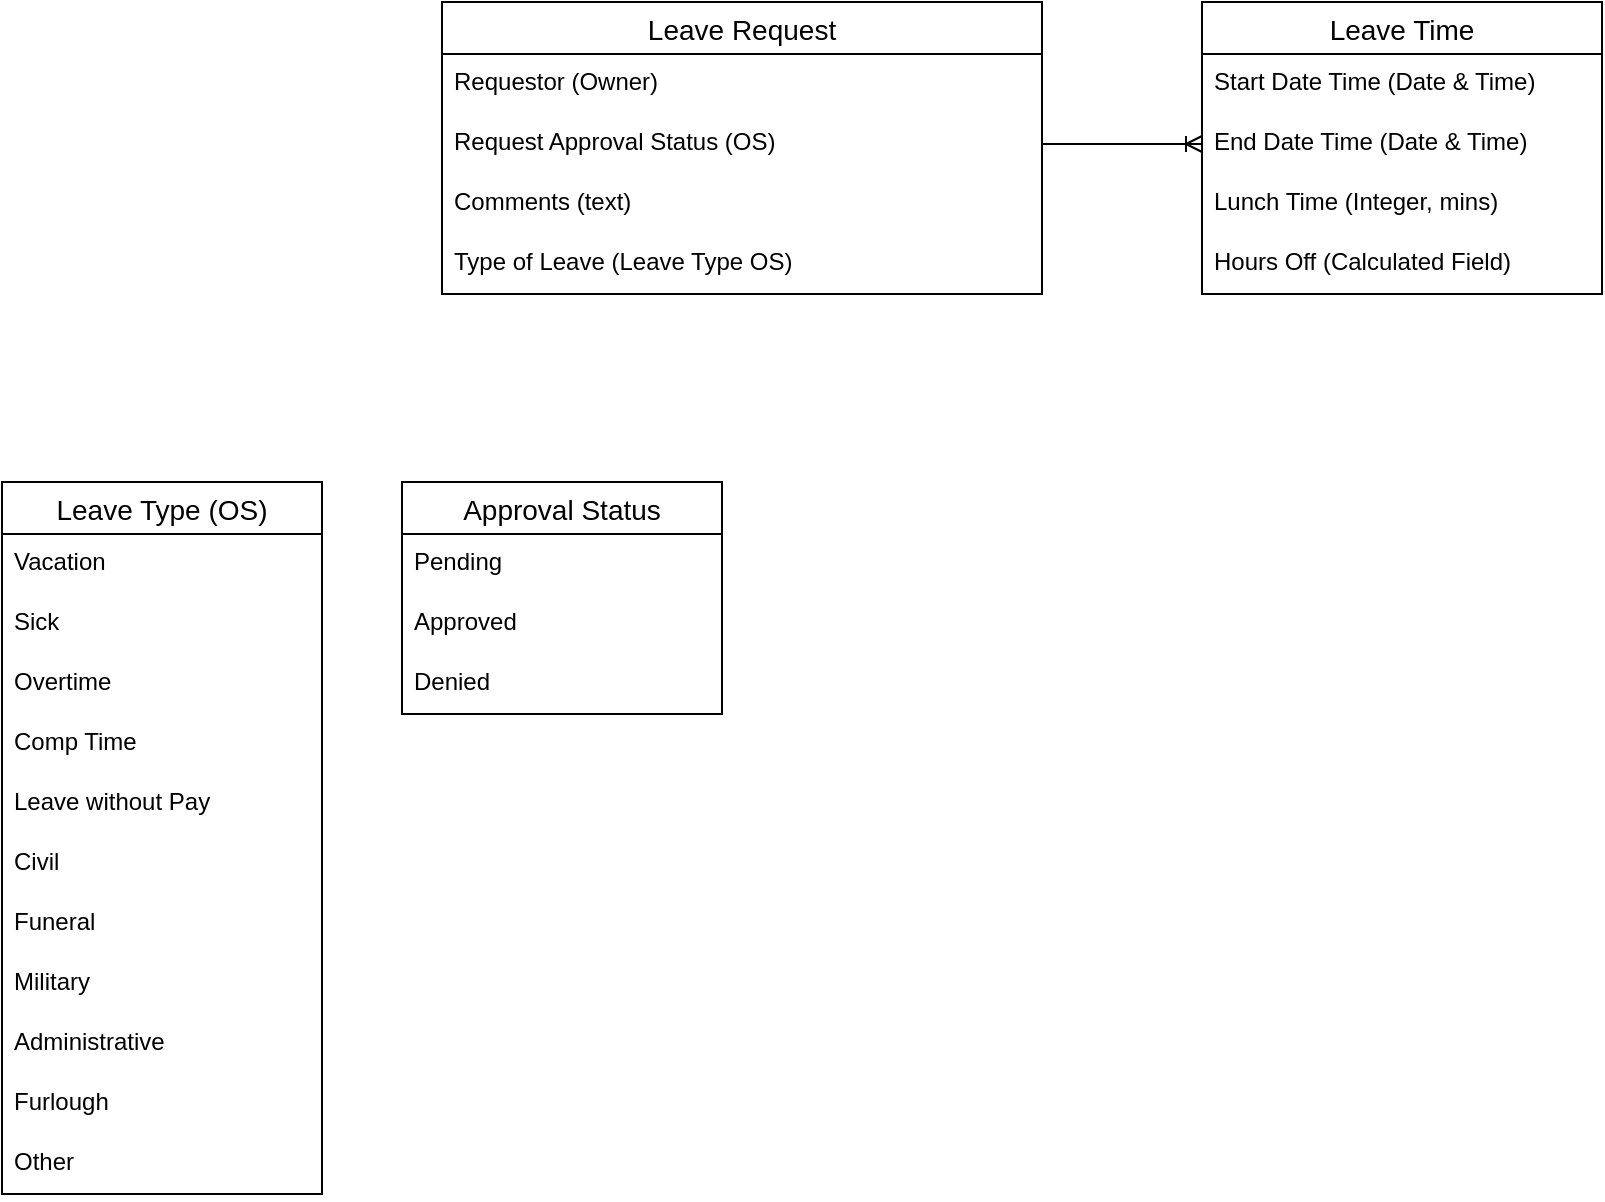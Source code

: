 <mxfile version="13.5.7" type="device"><diagram id="iA5lawZ65dwMmS6cqKl4" name="Page-1"><mxGraphModel dx="835" dy="596" grid="1" gridSize="10" guides="1" tooltips="1" connect="1" arrows="1" fold="1" page="1" pageScale="1" pageWidth="850" pageHeight="1100" math="0" shadow="0"><root><mxCell id="0"/><mxCell id="1" parent="0"/><mxCell id="TBTfH3ymocAchj6Qkf4I-1" value="Leave Type (OS)" style="swimlane;fontStyle=0;childLayout=stackLayout;horizontal=1;startSize=26;horizontalStack=0;resizeParent=1;resizeParentMax=0;resizeLast=0;collapsible=1;marginBottom=0;align=center;fontSize=14;" vertex="1" parent="1"><mxGeometry x="40" y="260" width="160" height="356" as="geometry"/></mxCell><mxCell id="TBTfH3ymocAchj6Qkf4I-2" value="Vacation" style="text;strokeColor=none;fillColor=none;spacingLeft=4;spacingRight=4;overflow=hidden;rotatable=0;points=[[0,0.5],[1,0.5]];portConstraint=eastwest;fontSize=12;" vertex="1" parent="TBTfH3ymocAchj6Qkf4I-1"><mxGeometry y="26" width="160" height="30" as="geometry"/></mxCell><mxCell id="TBTfH3ymocAchj6Qkf4I-3" value="Sick&#10;" style="text;strokeColor=none;fillColor=none;spacingLeft=4;spacingRight=4;overflow=hidden;rotatable=0;points=[[0,0.5],[1,0.5]];portConstraint=eastwest;fontSize=12;" vertex="1" parent="TBTfH3ymocAchj6Qkf4I-1"><mxGeometry y="56" width="160" height="30" as="geometry"/></mxCell><mxCell id="TBTfH3ymocAchj6Qkf4I-4" value="Overtime" style="text;strokeColor=none;fillColor=none;spacingLeft=4;spacingRight=4;overflow=hidden;rotatable=0;points=[[0,0.5],[1,0.5]];portConstraint=eastwest;fontSize=12;" vertex="1" parent="TBTfH3ymocAchj6Qkf4I-1"><mxGeometry y="86" width="160" height="30" as="geometry"/></mxCell><mxCell id="TBTfH3ymocAchj6Qkf4I-6" value="Comp Time" style="text;strokeColor=none;fillColor=none;spacingLeft=4;spacingRight=4;overflow=hidden;rotatable=0;points=[[0,0.5],[1,0.5]];portConstraint=eastwest;fontSize=12;" vertex="1" parent="TBTfH3ymocAchj6Qkf4I-1"><mxGeometry y="116" width="160" height="30" as="geometry"/></mxCell><mxCell id="TBTfH3ymocAchj6Qkf4I-7" value="Leave without Pay" style="text;strokeColor=none;fillColor=none;spacingLeft=4;spacingRight=4;overflow=hidden;rotatable=0;points=[[0,0.5],[1,0.5]];portConstraint=eastwest;fontSize=12;" vertex="1" parent="TBTfH3ymocAchj6Qkf4I-1"><mxGeometry y="146" width="160" height="30" as="geometry"/></mxCell><mxCell id="TBTfH3ymocAchj6Qkf4I-8" value="Civil" style="text;strokeColor=none;fillColor=none;spacingLeft=4;spacingRight=4;overflow=hidden;rotatable=0;points=[[0,0.5],[1,0.5]];portConstraint=eastwest;fontSize=12;" vertex="1" parent="TBTfH3ymocAchj6Qkf4I-1"><mxGeometry y="176" width="160" height="30" as="geometry"/></mxCell><mxCell id="TBTfH3ymocAchj6Qkf4I-9" value="Funeral" style="text;strokeColor=none;fillColor=none;spacingLeft=4;spacingRight=4;overflow=hidden;rotatable=0;points=[[0,0.5],[1,0.5]];portConstraint=eastwest;fontSize=12;" vertex="1" parent="TBTfH3ymocAchj6Qkf4I-1"><mxGeometry y="206" width="160" height="30" as="geometry"/></mxCell><mxCell id="TBTfH3ymocAchj6Qkf4I-10" value="Military" style="text;strokeColor=none;fillColor=none;spacingLeft=4;spacingRight=4;overflow=hidden;rotatable=0;points=[[0,0.5],[1,0.5]];portConstraint=eastwest;fontSize=12;" vertex="1" parent="TBTfH3ymocAchj6Qkf4I-1"><mxGeometry y="236" width="160" height="30" as="geometry"/></mxCell><mxCell id="TBTfH3ymocAchj6Qkf4I-11" value="Administrative" style="text;strokeColor=none;fillColor=none;spacingLeft=4;spacingRight=4;overflow=hidden;rotatable=0;points=[[0,0.5],[1,0.5]];portConstraint=eastwest;fontSize=12;" vertex="1" parent="TBTfH3ymocAchj6Qkf4I-1"><mxGeometry y="266" width="160" height="30" as="geometry"/></mxCell><mxCell id="TBTfH3ymocAchj6Qkf4I-12" value="Furlough" style="text;strokeColor=none;fillColor=none;spacingLeft=4;spacingRight=4;overflow=hidden;rotatable=0;points=[[0,0.5],[1,0.5]];portConstraint=eastwest;fontSize=12;" vertex="1" parent="TBTfH3ymocAchj6Qkf4I-1"><mxGeometry y="296" width="160" height="30" as="geometry"/></mxCell><mxCell id="TBTfH3ymocAchj6Qkf4I-13" value="Other" style="text;strokeColor=none;fillColor=none;spacingLeft=4;spacingRight=4;overflow=hidden;rotatable=0;points=[[0,0.5],[1,0.5]];portConstraint=eastwest;fontSize=12;" vertex="1" parent="TBTfH3ymocAchj6Qkf4I-1"><mxGeometry y="326" width="160" height="30" as="geometry"/></mxCell><mxCell id="TBTfH3ymocAchj6Qkf4I-18" value="Approval Status" style="swimlane;fontStyle=0;childLayout=stackLayout;horizontal=1;startSize=26;horizontalStack=0;resizeParent=1;resizeParentMax=0;resizeLast=0;collapsible=1;marginBottom=0;align=center;fontSize=14;" vertex="1" parent="1"><mxGeometry x="240" y="260" width="160" height="116" as="geometry"/></mxCell><mxCell id="TBTfH3ymocAchj6Qkf4I-19" value="Pending" style="text;strokeColor=none;fillColor=none;spacingLeft=4;spacingRight=4;overflow=hidden;rotatable=0;points=[[0,0.5],[1,0.5]];portConstraint=eastwest;fontSize=12;" vertex="1" parent="TBTfH3ymocAchj6Qkf4I-18"><mxGeometry y="26" width="160" height="30" as="geometry"/></mxCell><mxCell id="TBTfH3ymocAchj6Qkf4I-20" value="Approved" style="text;strokeColor=none;fillColor=none;spacingLeft=4;spacingRight=4;overflow=hidden;rotatable=0;points=[[0,0.5],[1,0.5]];portConstraint=eastwest;fontSize=12;" vertex="1" parent="TBTfH3ymocAchj6Qkf4I-18"><mxGeometry y="56" width="160" height="30" as="geometry"/></mxCell><mxCell id="TBTfH3ymocAchj6Qkf4I-21" value="Denied" style="text;strokeColor=none;fillColor=none;spacingLeft=4;spacingRight=4;overflow=hidden;rotatable=0;points=[[0,0.5],[1,0.5]];portConstraint=eastwest;fontSize=12;" vertex="1" parent="TBTfH3ymocAchj6Qkf4I-18"><mxGeometry y="86" width="160" height="30" as="geometry"/></mxCell><mxCell id="TBTfH3ymocAchj6Qkf4I-14" value="Leave Request" style="swimlane;fontStyle=0;childLayout=stackLayout;horizontal=1;startSize=26;horizontalStack=0;resizeParent=1;resizeParentMax=0;resizeLast=0;collapsible=1;marginBottom=0;align=center;fontSize=14;" vertex="1" parent="1"><mxGeometry x="260" y="20" width="300" height="146" as="geometry"/></mxCell><mxCell id="TBTfH3ymocAchj6Qkf4I-15" value="Requestor (Owner)" style="text;strokeColor=none;fillColor=none;spacingLeft=4;spacingRight=4;overflow=hidden;rotatable=0;points=[[0,0.5],[1,0.5]];portConstraint=eastwest;fontSize=12;" vertex="1" parent="TBTfH3ymocAchj6Qkf4I-14"><mxGeometry y="26" width="300" height="30" as="geometry"/></mxCell><mxCell id="TBTfH3ymocAchj6Qkf4I-16" value="Request Approval Status (OS)" style="text;strokeColor=none;fillColor=none;spacingLeft=4;spacingRight=4;overflow=hidden;rotatable=0;points=[[0,0.5],[1,0.5]];portConstraint=eastwest;fontSize=12;" vertex="1" parent="TBTfH3ymocAchj6Qkf4I-14"><mxGeometry y="56" width="300" height="30" as="geometry"/></mxCell><mxCell id="TBTfH3ymocAchj6Qkf4I-17" value="Comments (text)" style="text;strokeColor=none;fillColor=none;spacingLeft=4;spacingRight=4;overflow=hidden;rotatable=0;points=[[0,0.5],[1,0.5]];portConstraint=eastwest;fontSize=12;" vertex="1" parent="TBTfH3ymocAchj6Qkf4I-14"><mxGeometry y="86" width="300" height="30" as="geometry"/></mxCell><mxCell id="TBTfH3ymocAchj6Qkf4I-28" value="Type of Leave (Leave Type OS)" style="text;strokeColor=none;fillColor=none;spacingLeft=4;spacingRight=4;overflow=hidden;rotatable=0;points=[[0,0.5],[1,0.5]];portConstraint=eastwest;fontSize=12;" vertex="1" parent="TBTfH3ymocAchj6Qkf4I-14"><mxGeometry y="116" width="300" height="30" as="geometry"/></mxCell><mxCell id="TBTfH3ymocAchj6Qkf4I-22" value="Leave Time" style="swimlane;fontStyle=0;childLayout=stackLayout;horizontal=1;startSize=26;horizontalStack=0;resizeParent=1;resizeParentMax=0;resizeLast=0;collapsible=1;marginBottom=0;align=center;fontSize=14;" vertex="1" parent="1"><mxGeometry x="640" y="20" width="200" height="146" as="geometry"/></mxCell><mxCell id="TBTfH3ymocAchj6Qkf4I-23" value="Start Date Time (Date &amp; Time)" style="text;strokeColor=none;fillColor=none;spacingLeft=4;spacingRight=4;overflow=hidden;rotatable=0;points=[[0,0.5],[1,0.5]];portConstraint=eastwest;fontSize=12;" vertex="1" parent="TBTfH3ymocAchj6Qkf4I-22"><mxGeometry y="26" width="200" height="30" as="geometry"/></mxCell><mxCell id="TBTfH3ymocAchj6Qkf4I-24" value="End Date Time (Date &amp; Time)" style="text;strokeColor=none;fillColor=none;spacingLeft=4;spacingRight=4;overflow=hidden;rotatable=0;points=[[0,0.5],[1,0.5]];portConstraint=eastwest;fontSize=12;" vertex="1" parent="TBTfH3ymocAchj6Qkf4I-22"><mxGeometry y="56" width="200" height="30" as="geometry"/></mxCell><mxCell id="TBTfH3ymocAchj6Qkf4I-25" value="Lunch Time (Integer, mins)" style="text;strokeColor=none;fillColor=none;spacingLeft=4;spacingRight=4;overflow=hidden;rotatable=0;points=[[0,0.5],[1,0.5]];portConstraint=eastwest;fontSize=12;" vertex="1" parent="TBTfH3ymocAchj6Qkf4I-22"><mxGeometry y="86" width="200" height="30" as="geometry"/></mxCell><mxCell id="TBTfH3ymocAchj6Qkf4I-26" value="Hours Off (Calculated Field)" style="text;strokeColor=none;fillColor=none;spacingLeft=4;spacingRight=4;overflow=hidden;rotatable=0;points=[[0,0.5],[1,0.5]];portConstraint=eastwest;fontSize=12;" vertex="1" parent="TBTfH3ymocAchj6Qkf4I-22"><mxGeometry y="116" width="200" height="30" as="geometry"/></mxCell><mxCell id="TBTfH3ymocAchj6Qkf4I-27" value="" style="edgeStyle=entityRelationEdgeStyle;fontSize=12;html=1;endArrow=ERoneToMany;exitX=1;exitY=0.5;exitDx=0;exitDy=0;entryX=0;entryY=0.5;entryDx=0;entryDy=0;" edge="1" parent="1" source="TBTfH3ymocAchj6Qkf4I-16" target="TBTfH3ymocAchj6Qkf4I-24"><mxGeometry width="100" height="100" relative="1" as="geometry"><mxPoint x="670" y="90" as="sourcePoint"/><mxPoint x="770" y="-10" as="targetPoint"/></mxGeometry></mxCell></root></mxGraphModel></diagram></mxfile>